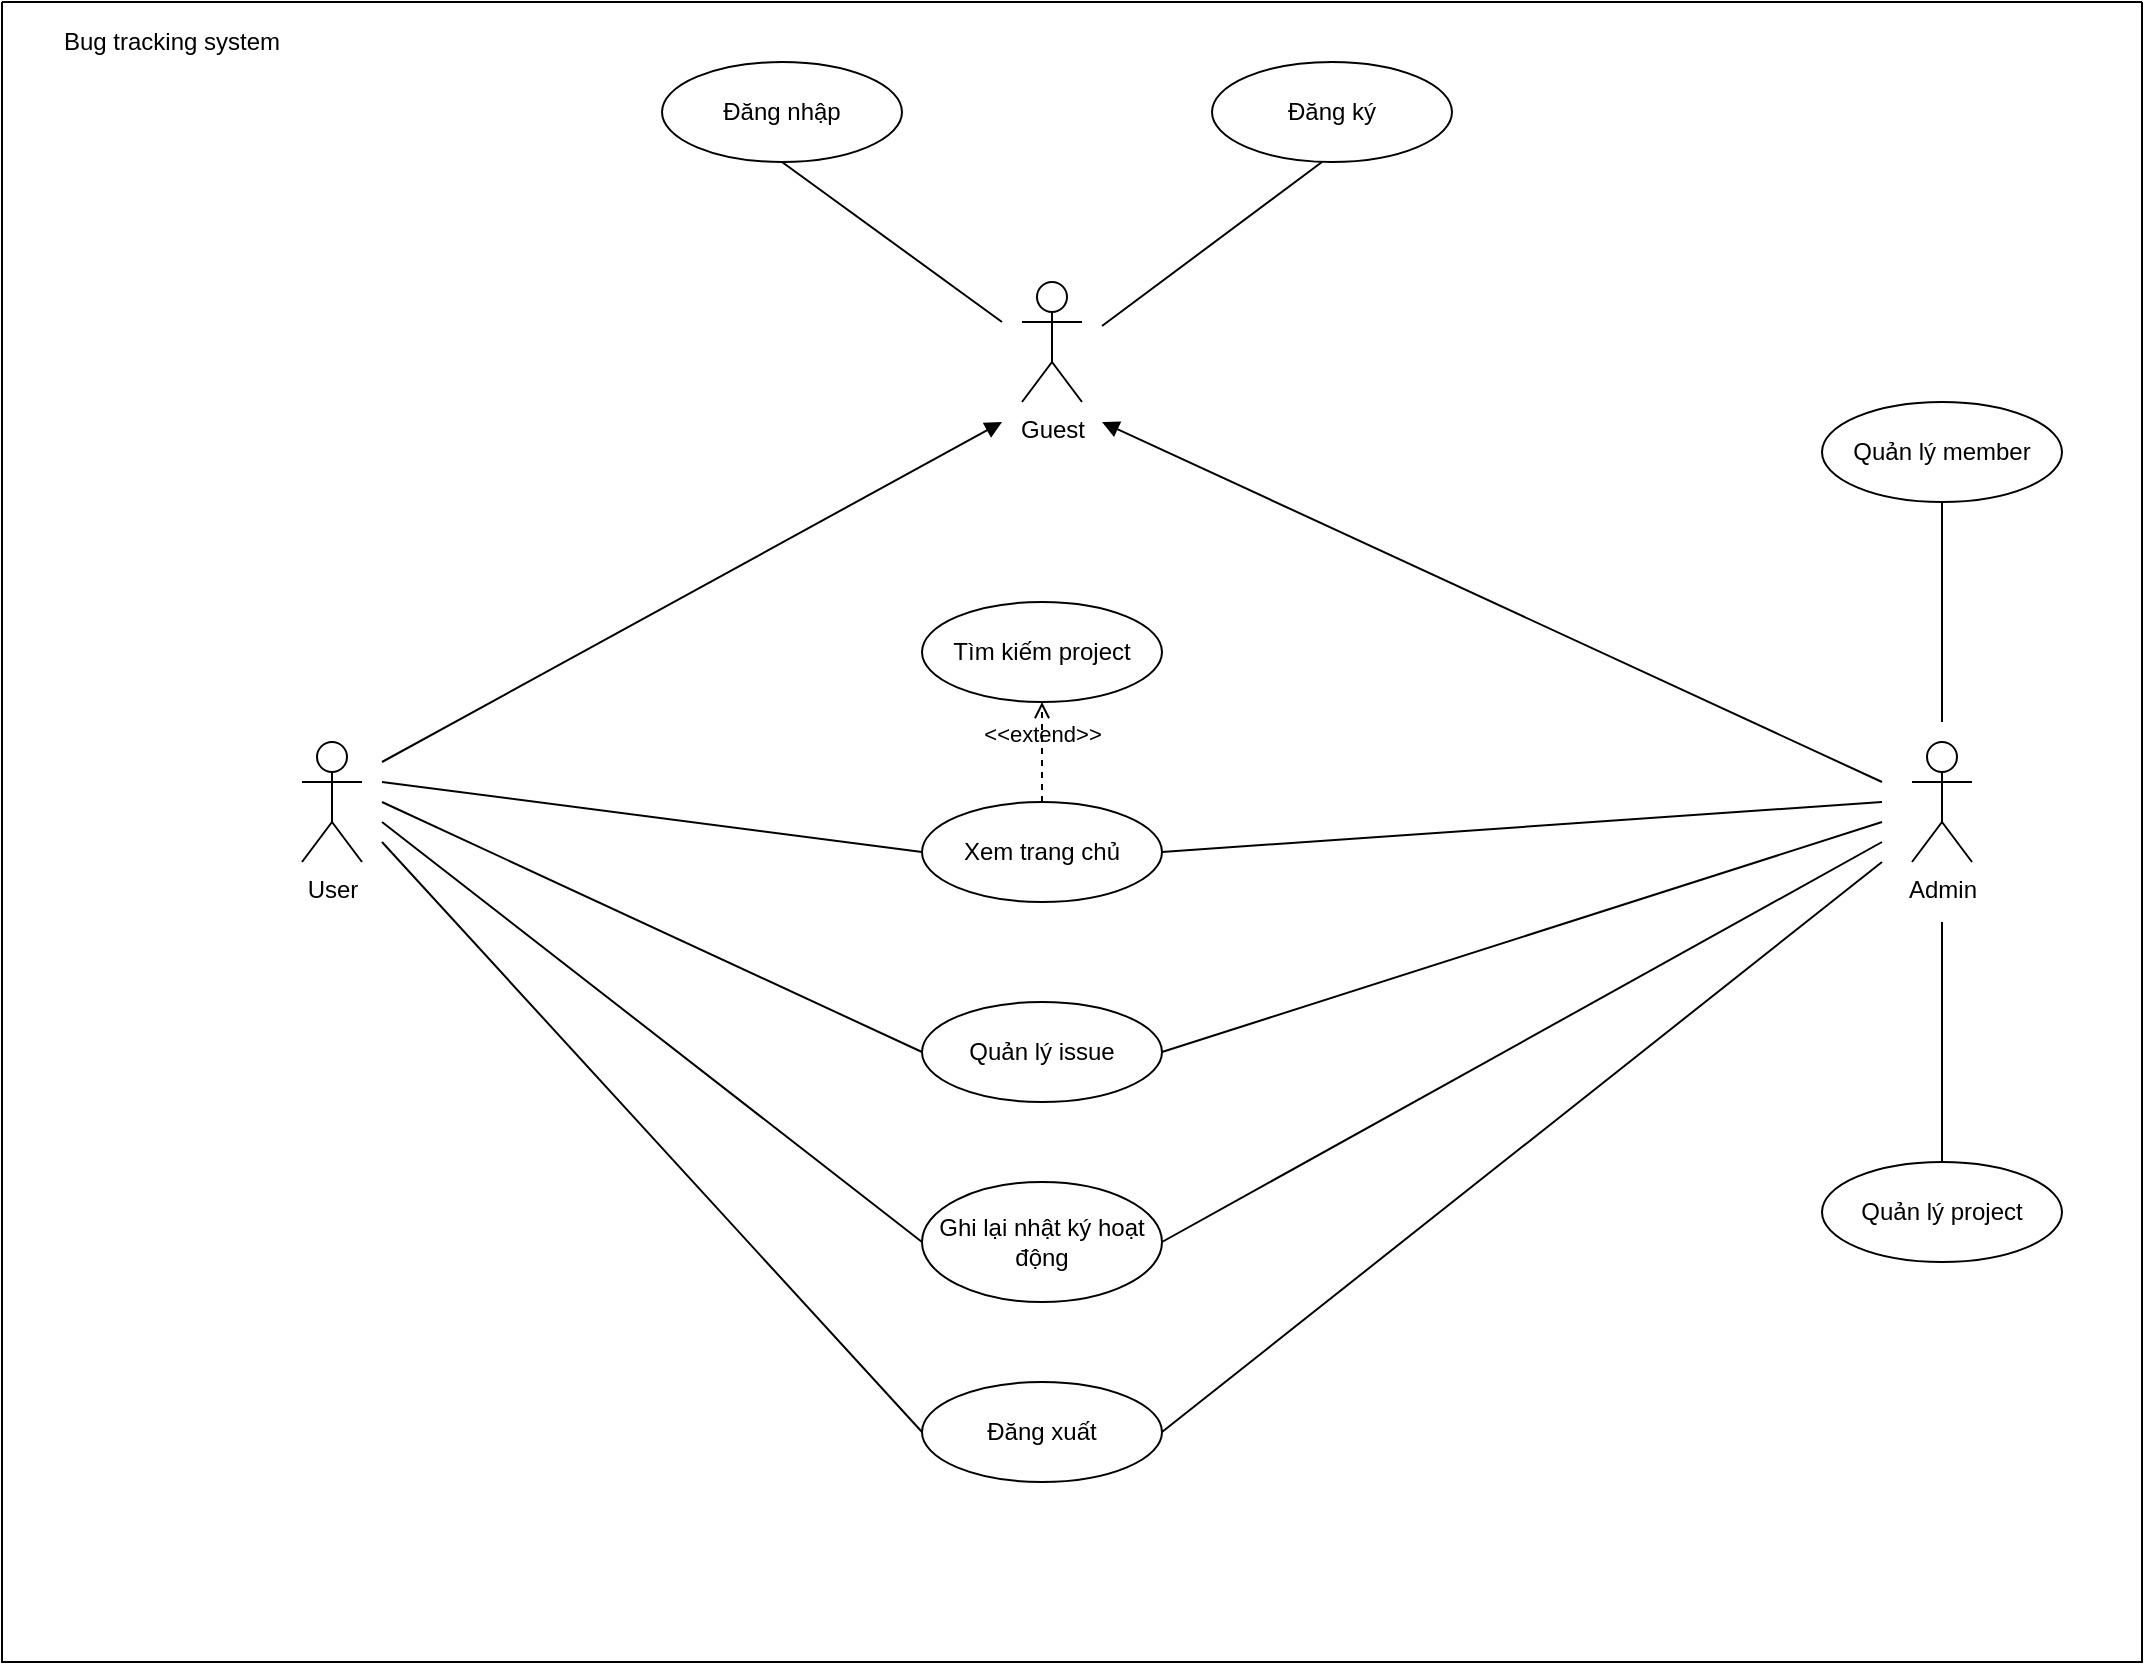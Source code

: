 <mxfile version="14.8.0" type="github" pages="4">
  <diagram id="14edXCWqQ5tt5mP-KZ7a" name="Page-1">
    <mxGraphModel dx="2697" dy="842" grid="1" gridSize="10" guides="1" tooltips="1" connect="1" arrows="1" fold="1" page="1" pageScale="1" pageWidth="1100" pageHeight="1700" math="0" shadow="0">
      <root>
        <mxCell id="0" />
        <mxCell id="1" parent="0" />
        <mxCell id="UQmdZjO2NsMZ761h4TWm-4" value="" style="swimlane;startSize=0;" parent="1" vertex="1">
          <mxGeometry x="-330" y="250" width="1070" height="830" as="geometry" />
        </mxCell>
        <mxCell id="UQmdZjO2NsMZ761h4TWm-9" value="Đăng ký" style="ellipse;whiteSpace=wrap;html=1;" parent="UQmdZjO2NsMZ761h4TWm-4" vertex="1">
          <mxGeometry x="605" y="30" width="120" height="50" as="geometry" />
        </mxCell>
        <mxCell id="UQmdZjO2NsMZ761h4TWm-10" value="Đăng nhập" style="ellipse;whiteSpace=wrap;html=1;" parent="UQmdZjO2NsMZ761h4TWm-4" vertex="1">
          <mxGeometry x="330" y="30" width="120" height="50" as="geometry" />
        </mxCell>
        <mxCell id="UQmdZjO2NsMZ761h4TWm-16" value="Quản lý project&lt;span style=&quot;color: rgba(0 , 0 , 0 , 0) ; font-family: monospace ; font-size: 0px&quot;&gt;%3CmxGraphModel%3E%3Croot%3E%3CmxCell%20id%3D%220%22%2F%3E%3CmxCell%20id%3D%221%22%20parent%3D%220%22%2F%3E%3CmxCell%20id%3D%222%22%20value%3D%22%22%20style%3D%22swimlane%3BstartSize%3D0%3B%22%20vertex%3D%221%22%20parent%3D%221%22%3E%3CmxGeometry%20x%3D%22240%22%20y%3D%22200%22%20width%3D%22560%22%20height%3D%22790%22%20as%3D%22geometry%22%2F%3E%3C%2FmxCell%3E%3CmxCell%20id%3D%223%22%20value%3D%22%C4%90%C4%83ng%20k%C3%BD%22%20style%3D%22ellipse%3BwhiteSpace%3Dwrap%3Bhtml%3D1%3B%22%20vertex%3D%221%22%20parent%3D%222%22%3E%3CmxGeometry%20x%3D%2250%22%20y%3D%22730%22%20width%3D%22120%22%20height%3D%2250%22%20as%3D%22geometry%22%2F%3E%3C%2FmxCell%3E%3CmxCell%20id%3D%224%22%20value%3D%22%C4%90%C4%83ng%20nh%E1%BA%ADp%22%20style%3D%22ellipse%3BwhiteSpace%3Dwrap%3Bhtml%3D1%3B%22%20vertex%3D%221%22%20parent%3D%222%22%3E%3CmxGeometry%20x%3D%2250%22%20y%3D%22640%22%20width%3D%22120%22%20height%3D%2250%22%20as%3D%22geometry%22%2F%3E%3C%2FmxCell%3E%3CmxCell%20id%3D%225%22%20value%3D%22%22%20style%3D%22ellipse%3BwhiteSpace%3Dwrap%3Bhtml%3D1%3B%22%20vertex%3D%221%22%20parent%3D%222%22%3E%3CmxGeometry%20x%3D%22170%22%20y%3D%22260%22%20width%3D%22120%22%20height%3D%2250%22%20as%3D%22geometry%22%2F%3E%3C%2FmxCell%3E%3C%2Froot%3E%3C%2FmxGraphModel%3E&lt;/span&gt;&lt;span style=&quot;color: rgba(0 , 0 , 0 , 0) ; font-family: monospace ; font-size: 0px&quot;&gt;%3CmxGraphModel%3E%3Croot%3E%3CmxCell%20id%3D%220%22%2F%3E%3CmxCell%20id%3D%221%22%20parent%3D%220%22%2F%3E%3CmxCell%20id%3D%222%22%20value%3D%22%22%20style%3D%22swimlane%3BstartSize%3D0%3B%22%20vertex%3D%221%22%20parent%3D%221%22%3E%3CmxGeometry%20x%3D%22240%22%20y%3D%22200%22%20width%3D%22560%22%20height%3D%22790%22%20as%3D%22geometry%22%2F%3E%3C%2FmxCell%3E%3CmxCell%20id%3D%223%22%20value%3D%22%C4%90%C4%83ng%20k%C3%BD%22%20style%3D%22ellipse%3BwhiteSpace%3Dwrap%3Bhtml%3D1%3B%22%20vertex%3D%221%22%20parent%3D%222%22%3E%3CmxGeometry%20x%3D%2250%22%20y%3D%22730%22%20width%3D%22120%22%20height%3D%2250%22%20as%3D%22geometry%22%2F%3E%3C%2FmxCell%3E%3CmxCell%20id%3D%224%22%20value%3D%22%C4%90%C4%83ng%20nh%E1%BA%ADp%22%20style%3D%22ellipse%3BwhiteSpace%3Dwrap%3Bhtml%3D1%3B%22%20vertex%3D%221%22%20parent%3D%222%22%3E%3CmxGeometry%20x%3D%2250%22%20y%3D%22640%22%20width%3D%22120%22%20height%3D%2250%22%20as%3D%22geometry%22%2F%3E%3C%2FmxCell%3E%3CmxCell%20id%3D%225%22%20value%3D%22%22%20style%3D%22ellipse%3BwhiteSpace%3Dwrap%3Bhtml%3D1%3B%22%20vertex%3D%221%22%20parent%3D%222%22%3E%3CmxGeometry%20x%3D%22170%22%20y%3D%22260%22%20width%3D%22120%22%20height%3D%2250%22%20as%3D%22geometry%22%2F%3E%3C%2FmxCell%3E%3C%2Froot%3E%3C%2FmxGraphModel%3E&lt;/span&gt;" style="ellipse;whiteSpace=wrap;html=1;" parent="UQmdZjO2NsMZ761h4TWm-4" vertex="1">
          <mxGeometry x="910" y="580" width="120" height="50" as="geometry" />
        </mxCell>
        <mxCell id="UQmdZjO2NsMZ761h4TWm-17" value="Quản lý issue&lt;span style=&quot;color: rgba(0 , 0 , 0 , 0) ; font-family: monospace ; font-size: 0px&quot;&gt;%3CmxGraphModel%3E%3Croot%3E%3CmxCell%20id%3D%220%22%2F%3E%3CmxCell%20id%3D%221%22%20parent%3D%220%22%2F%3E%3CmxCell%20id%3D%222%22%20value%3D%22%22%20style%3D%22swimlane%3BstartSize%3D0%3B%22%20vertex%3D%221%22%20parent%3D%221%22%3E%3CmxGeometry%20x%3D%22240%22%20y%3D%22200%22%20width%3D%22560%22%20height%3D%22790%22%20as%3D%22geometry%22%2F%3E%3C%2FmxCell%3E%3CmxCell%20id%3D%223%22%20value%3D%22%C4%90%C4%83ng%20k%C3%BD%22%20style%3D%22ellipse%3BwhiteSpace%3Dwrap%3Bhtml%3D1%3B%22%20vertex%3D%221%22%20parent%3D%222%22%3E%3CmxGeometry%20x%3D%2250%22%20y%3D%22730%22%20width%3D%22120%22%20height%3D%2250%22%20as%3D%22geometry%22%2F%3E%3C%2FmxCell%3E%3CmxCell%20id%3D%224%22%20value%3D%22%C4%90%C4%83ng%20nh%E1%BA%ADp%22%20style%3D%22ellipse%3BwhiteSpace%3Dwrap%3Bhtml%3D1%3B%22%20vertex%3D%221%22%20parent%3D%222%22%3E%3CmxGeometry%20x%3D%2250%22%20y%3D%22640%22%20width%3D%22120%22%20height%3D%2250%22%20as%3D%22geometry%22%2F%3E%3C%2FmxCell%3E%3CmxCell%20id%3D%225%22%20value%3D%22%22%20style%3D%22ellipse%3BwhiteSpace%3Dwrap%3Bhtml%3D1%3B%22%20vertex%3D%221%22%20parent%3D%222%22%3E%3CmxGeometry%20x%3D%22170%22%20y%3D%22260%22%20width%3D%22120%22%20height%3D%2250%22%20as%3D%22geometry%22%2F%3E%3C%2FmxCell%3E%3C%2Froot%3E%3C%2FmxGraphModel%3E&lt;/span&gt;&lt;span style=&quot;color: rgba(0 , 0 , 0 , 0) ; font-family: monospace ; font-size: 0px&quot;&gt;%3CmxGraphModel%3E%3Croot%3E%3CmxCell%20id%3D%220%22%2F%3E%3CmxCell%20id%3D%221%22%20parent%3D%220%22%2F%3E%3CmxCell%20id%3D%222%22%20value%3D%22%22%20style%3D%22swimlane%3BstartSize%3D0%3B%22%20vertex%3D%221%22%20parent%3D%221%22%3E%3CmxGeometry%20x%3D%22240%22%20y%3D%22200%22%20width%3D%22560%22%20height%3D%22790%22%20as%3D%22geometry%22%2F%3E%3C%2FmxCell%3E%3CmxCell%20id%3D%223%22%20value%3D%22%C4%90%C4%83ng%20k%C3%BD%22%20style%3D%22ellipse%3BwhiteSpace%3Dwrap%3Bhtml%3D1%3B%22%20vertex%3D%221%22%20parent%3D%222%22%3E%3CmxGeometry%20x%3D%2250%22%20y%3D%22730%22%20width%3D%22120%22%20height%3D%2250%22%20as%3D%22geometry%22%2F%3E%3C%2FmxCell%3E%3CmxCell%20id%3D%224%22%20value%3D%22%C4%90%C4%83ng%20nh%E1%BA%ADp%22%20style%3D%22ellipse%3BwhiteSpace%3Dwrap%3Bhtml%3D1%3B%22%20vertex%3D%221%22%20parent%3D%222%22%3E%3CmxGeometry%20x%3D%2250%22%20y%3D%22640%22%20width%3D%22120%22%20height%3D%2250%22%20as%3D%22geometry%22%2F%3E%3C%2FmxCell%3E%3CmxCell%20id%3D%225%22%20value%3D%22%22%20style%3D%22ellipse%3BwhiteSpace%3Dwrap%3Bhtml%3D1%3B%22%20vertex%3D%221%22%20parent%3D%222%22%3E%3CmxGeometry%20x%3D%22170%22%20y%3D%22260%22%20width%3D%22120%22%20height%3D%2250%22%20as%3D%22geometry%22%2F%3E%3C%2FmxCell%3E%3C%2Froot%3E%3C%2FmxGraphModel%3E&lt;/span&gt;" style="ellipse;whiteSpace=wrap;html=1;" parent="UQmdZjO2NsMZ761h4TWm-4" vertex="1">
          <mxGeometry x="460" y="500" width="120" height="50" as="geometry" />
        </mxCell>
        <mxCell id="UQmdZjO2NsMZ761h4TWm-18" value="Quản lý member" style="ellipse;whiteSpace=wrap;html=1;" parent="UQmdZjO2NsMZ761h4TWm-4" vertex="1">
          <mxGeometry x="910" y="200" width="120" height="50" as="geometry" />
        </mxCell>
        <mxCell id="UQmdZjO2NsMZ761h4TWm-19" value="Tìm kiếm project" style="ellipse;whiteSpace=wrap;html=1;" parent="UQmdZjO2NsMZ761h4TWm-4" vertex="1">
          <mxGeometry x="460" y="300" width="120" height="50" as="geometry" />
        </mxCell>
        <mxCell id="UQmdZjO2NsMZ761h4TWm-20" value="Xem trang chủ" style="ellipse;whiteSpace=wrap;html=1;" parent="UQmdZjO2NsMZ761h4TWm-4" vertex="1">
          <mxGeometry x="460" y="400" width="120" height="50" as="geometry" />
        </mxCell>
        <mxCell id="UQmdZjO2NsMZ761h4TWm-35" value="Đăng xuất" style="ellipse;whiteSpace=wrap;html=1;" parent="UQmdZjO2NsMZ761h4TWm-4" vertex="1">
          <mxGeometry x="460" y="690" width="120" height="50" as="geometry" />
        </mxCell>
        <mxCell id="d17q15lcucVjNEOf4F4Y-1" value="Bug tracking system" style="text;html=1;strokeColor=none;fillColor=none;align=center;verticalAlign=middle;whiteSpace=wrap;rounded=0;" parent="UQmdZjO2NsMZ761h4TWm-4" vertex="1">
          <mxGeometry x="20" y="10" width="130" height="20" as="geometry" />
        </mxCell>
        <mxCell id="msFO-zHKwBEEHQdSJ0Py-1" value="Ghi lại nhật ký hoạt động" style="ellipse;whiteSpace=wrap;html=1;" parent="UQmdZjO2NsMZ761h4TWm-4" vertex="1">
          <mxGeometry x="460" y="590" width="120" height="60" as="geometry" />
        </mxCell>
        <mxCell id="UQmdZjO2NsMZ761h4TWm-6" value="User" style="shape=umlActor;verticalLabelPosition=bottom;verticalAlign=top;html=1;outlineConnect=0;" parent="UQmdZjO2NsMZ761h4TWm-4" vertex="1">
          <mxGeometry x="150" y="370" width="30" height="60" as="geometry" />
        </mxCell>
        <mxCell id="UQmdZjO2NsMZ761h4TWm-1" value="Guest" style="shape=umlActor;verticalLabelPosition=bottom;verticalAlign=top;html=1;outlineConnect=0;" parent="UQmdZjO2NsMZ761h4TWm-4" vertex="1">
          <mxGeometry x="510" y="140" width="30" height="60" as="geometry" />
        </mxCell>
        <mxCell id="UQmdZjO2NsMZ761h4TWm-7" value="Admin" style="shape=umlActor;verticalLabelPosition=bottom;verticalAlign=top;html=1;outlineConnect=0;" parent="UQmdZjO2NsMZ761h4TWm-4" vertex="1">
          <mxGeometry x="955" y="370" width="30" height="60" as="geometry" />
        </mxCell>
        <mxCell id="XvVL0GzWUSpOH53FASBX-22" value="&amp;lt;&amp;lt;extend&amp;gt;&amp;gt;" style="html=1;verticalAlign=bottom;labelBackgroundColor=none;endArrow=open;endFill=0;dashed=1;entryX=0.5;entryY=1;entryDx=0;entryDy=0;" edge="1" parent="UQmdZjO2NsMZ761h4TWm-4" source="UQmdZjO2NsMZ761h4TWm-20" target="UQmdZjO2NsMZ761h4TWm-19">
          <mxGeometry width="160" relative="1" as="geometry">
            <mxPoint x="350" y="210" as="sourcePoint" />
            <mxPoint x="510" y="200" as="targetPoint" />
          </mxGeometry>
        </mxCell>
        <mxCell id="XvVL0GzWUSpOH53FASBX-32" value="" style="html=1;verticalAlign=bottom;labelBackgroundColor=none;endArrow=block;endFill=1;" edge="1" parent="UQmdZjO2NsMZ761h4TWm-4">
          <mxGeometry width="160" relative="1" as="geometry">
            <mxPoint x="190" y="380" as="sourcePoint" />
            <mxPoint x="500" y="210" as="targetPoint" />
          </mxGeometry>
        </mxCell>
        <mxCell id="XvVL0GzWUSpOH53FASBX-33" value="" style="endArrow=none;html=1;entryX=0;entryY=0.5;entryDx=0;entryDy=0;" edge="1" parent="UQmdZjO2NsMZ761h4TWm-4" target="UQmdZjO2NsMZ761h4TWm-20">
          <mxGeometry width="50" height="50" relative="1" as="geometry">
            <mxPoint x="190" y="390" as="sourcePoint" />
            <mxPoint x="370" y="520" as="targetPoint" />
          </mxGeometry>
        </mxCell>
        <mxCell id="XvVL0GzWUSpOH53FASBX-36" value="" style="endArrow=none;html=1;entryX=0;entryY=0.5;entryDx=0;entryDy=0;" edge="1" parent="UQmdZjO2NsMZ761h4TWm-4" target="UQmdZjO2NsMZ761h4TWm-35">
          <mxGeometry width="50" height="50" relative="1" as="geometry">
            <mxPoint x="190" y="420" as="sourcePoint" />
            <mxPoint x="490" y="455" as="targetPoint" />
          </mxGeometry>
        </mxCell>
        <mxCell id="XvVL0GzWUSpOH53FASBX-37" value="" style="endArrow=none;html=1;exitX=0.5;exitY=1;exitDx=0;exitDy=0;" edge="1" parent="UQmdZjO2NsMZ761h4TWm-4" source="UQmdZjO2NsMZ761h4TWm-10">
          <mxGeometry width="50" height="50" relative="1" as="geometry">
            <mxPoint x="430" y="180" as="sourcePoint" />
            <mxPoint x="500" y="160" as="targetPoint" />
          </mxGeometry>
        </mxCell>
        <mxCell id="XvVL0GzWUSpOH53FASBX-38" value="" style="endArrow=none;html=1;" edge="1" parent="UQmdZjO2NsMZ761h4TWm-4">
          <mxGeometry width="50" height="50" relative="1" as="geometry">
            <mxPoint x="550" y="162" as="sourcePoint" />
            <mxPoint x="660" y="80" as="targetPoint" />
          </mxGeometry>
        </mxCell>
        <mxCell id="XvVL0GzWUSpOH53FASBX-42" value="" style="endArrow=none;html=1;exitX=1;exitY=0.5;exitDx=0;exitDy=0;" edge="1" parent="UQmdZjO2NsMZ761h4TWm-4" source="msFO-zHKwBEEHQdSJ0Py-1">
          <mxGeometry width="50" height="50" relative="1" as="geometry">
            <mxPoint x="610" y="355" as="sourcePoint" />
            <mxPoint x="940" y="420" as="targetPoint" />
          </mxGeometry>
        </mxCell>
        <mxCell id="XvVL0GzWUSpOH53FASBX-43" value="" style="endArrow=none;html=1;exitX=1;exitY=0.5;exitDx=0;exitDy=0;" edge="1" parent="UQmdZjO2NsMZ761h4TWm-4" source="UQmdZjO2NsMZ761h4TWm-35">
          <mxGeometry width="50" height="50" relative="1" as="geometry">
            <mxPoint x="620" y="365" as="sourcePoint" />
            <mxPoint x="940" y="430" as="targetPoint" />
          </mxGeometry>
        </mxCell>
        <mxCell id="XvVL0GzWUSpOH53FASBX-44" value="" style="endArrow=none;html=1;entryX=0.5;entryY=1;entryDx=0;entryDy=0;" edge="1" parent="UQmdZjO2NsMZ761h4TWm-4" target="UQmdZjO2NsMZ761h4TWm-18">
          <mxGeometry width="50" height="50" relative="1" as="geometry">
            <mxPoint x="970" y="360" as="sourcePoint" />
            <mxPoint x="1005" y="440" as="targetPoint" />
          </mxGeometry>
        </mxCell>
        <mxCell id="XvVL0GzWUSpOH53FASBX-45" value="" style="endArrow=none;html=1;entryX=0.5;entryY=0;entryDx=0;entryDy=0;" edge="1" parent="UQmdZjO2NsMZ761h4TWm-4" target="UQmdZjO2NsMZ761h4TWm-16">
          <mxGeometry width="50" height="50" relative="1" as="geometry">
            <mxPoint x="970" y="460" as="sourcePoint" />
            <mxPoint x="1015" y="450" as="targetPoint" />
          </mxGeometry>
        </mxCell>
        <mxCell id="XvVL0GzWUSpOH53FASBX-46" value="" style="html=1;verticalAlign=bottom;labelBackgroundColor=none;endArrow=block;endFill=1;" edge="1" parent="UQmdZjO2NsMZ761h4TWm-4">
          <mxGeometry width="160" relative="1" as="geometry">
            <mxPoint x="940" y="390" as="sourcePoint" />
            <mxPoint x="550" y="210" as="targetPoint" />
          </mxGeometry>
        </mxCell>
        <mxCell id="XvVL0GzWUSpOH53FASBX-34" value="" style="endArrow=none;html=1;entryX=0;entryY=0.5;entryDx=0;entryDy=0;" edge="1" parent="1" target="UQmdZjO2NsMZ761h4TWm-17">
          <mxGeometry width="50" height="50" relative="1" as="geometry">
            <mxPoint x="-140" y="650" as="sourcePoint" />
            <mxPoint x="140" y="685" as="targetPoint" />
          </mxGeometry>
        </mxCell>
        <mxCell id="XvVL0GzWUSpOH53FASBX-35" value="" style="endArrow=none;html=1;entryX=0;entryY=0.5;entryDx=0;entryDy=0;" edge="1" parent="1" target="msFO-zHKwBEEHQdSJ0Py-1">
          <mxGeometry width="50" height="50" relative="1" as="geometry">
            <mxPoint x="-140" y="660" as="sourcePoint" />
            <mxPoint x="150" y="695" as="targetPoint" />
          </mxGeometry>
        </mxCell>
        <mxCell id="XvVL0GzWUSpOH53FASBX-40" value="" style="endArrow=none;html=1;exitX=1;exitY=0.5;exitDx=0;exitDy=0;" edge="1" parent="1" source="UQmdZjO2NsMZ761h4TWm-20">
          <mxGeometry width="50" height="50" relative="1" as="geometry">
            <mxPoint x="252" y="675" as="sourcePoint" />
            <mxPoint x="610" y="650" as="targetPoint" />
          </mxGeometry>
        </mxCell>
        <mxCell id="XvVL0GzWUSpOH53FASBX-41" value="" style="endArrow=none;html=1;exitX=1;exitY=0.5;exitDx=0;exitDy=0;" edge="1" parent="1" source="UQmdZjO2NsMZ761h4TWm-17">
          <mxGeometry width="50" height="50" relative="1" as="geometry">
            <mxPoint x="270" y="595" as="sourcePoint" />
            <mxPoint x="610" y="660" as="targetPoint" />
          </mxGeometry>
        </mxCell>
      </root>
    </mxGraphModel>
  </diagram>
  <diagram id="qv8SFHMvICdCf6HDmzNz" name="Page-2">
    <mxGraphModel dx="1038" dy="547" grid="1" gridSize="10" guides="1" tooltips="1" connect="1" arrows="1" fold="1" page="1" pageScale="1" pageWidth="1100" pageHeight="1700" math="0" shadow="0">
      <root>
        <mxCell id="_Pq_YgqfFmbLoQnGfsag-0" />
        <mxCell id="_Pq_YgqfFmbLoQnGfsag-1" parent="_Pq_YgqfFmbLoQnGfsag-0" />
        <mxCell id="_Pq_YgqfFmbLoQnGfsag-2" value="user" style="shape=umlActor;verticalLabelPosition=bottom;verticalAlign=top;html=1;outlineConnect=0;" vertex="1" parent="_Pq_YgqfFmbLoQnGfsag-1">
          <mxGeometry x="110" y="290" width="30" height="60" as="geometry" />
        </mxCell>
        <mxCell id="_Pq_YgqfFmbLoQnGfsag-3" value="Xem trang chủ" style="ellipse;whiteSpace=wrap;html=1;" vertex="1" parent="_Pq_YgqfFmbLoQnGfsag-1">
          <mxGeometry x="360" y="170" width="120" height="50" as="geometry" />
        </mxCell>
        <mxCell id="_Pq_YgqfFmbLoQnGfsag-11" value="Tìm kiếm project" style="ellipse;whiteSpace=wrap;html=1;" vertex="1" parent="_Pq_YgqfFmbLoQnGfsag-1">
          <mxGeometry x="600" y="90" width="110" height="50" as="geometry" />
        </mxCell>
        <mxCell id="_Pq_YgqfFmbLoQnGfsag-12" value="&amp;lt;&amp;lt;extend&amp;gt;&amp;gt;" style="endArrow=open;endSize=12;dashed=1;html=1;entryX=0.79;entryY=0.116;entryDx=0;entryDy=0;exitX=0;exitY=0.5;exitDx=0;exitDy=0;entryPerimeter=0;" edge="1" parent="_Pq_YgqfFmbLoQnGfsag-1" source="_Pq_YgqfFmbLoQnGfsag-11" target="_Pq_YgqfFmbLoQnGfsag-3">
          <mxGeometry width="160" relative="1" as="geometry">
            <mxPoint x="530" y="380" as="sourcePoint" />
            <mxPoint x="690" y="380" as="targetPoint" />
          </mxGeometry>
        </mxCell>
        <mxCell id="_Pq_YgqfFmbLoQnGfsag-15" value="" style="endArrow=none;html=1;entryX=0;entryY=0.5;entryDx=0;entryDy=0;" edge="1" parent="_Pq_YgqfFmbLoQnGfsag-1" target="_Pq_YgqfFmbLoQnGfsag-3">
          <mxGeometry width="50" height="50" relative="1" as="geometry">
            <mxPoint x="160" y="300" as="sourcePoint" />
            <mxPoint x="370" y="220" as="targetPoint" />
          </mxGeometry>
        </mxCell>
        <mxCell id="_Pq_YgqfFmbLoQnGfsag-16" value="Quản lý issue" style="ellipse;whiteSpace=wrap;html=1;" vertex="1" parent="_Pq_YgqfFmbLoQnGfsag-1">
          <mxGeometry x="360" y="260" width="120" height="50" as="geometry" />
        </mxCell>
        <mxCell id="_Pq_YgqfFmbLoQnGfsag-17" value="Thêm issue&lt;span style=&quot;color: rgba(0 , 0 , 0 , 0) ; font-family: monospace ; font-size: 0px&quot;&gt;%3CmxGraphModel%3E%3Croot%3E%3CmxCell%20id%3D%220%22%2F%3E%3CmxCell%20id%3D%221%22%20parent%3D%220%22%2F%3E%3CmxCell%20id%3D%222%22%20value%3D%22Xem%20trang%20ch%E1%BB%A7%22%20style%3D%22ellipse%3BwhiteSpace%3Dwrap%3Bhtml%3D1%3B%22%20vertex%3D%221%22%20parent%3D%221%22%3E%3CmxGeometry%20x%3D%22380%22%20y%3D%22170%22%20width%3D%22120%22%20height%3D%2250%22%20as%3D%22geometry%22%2F%3E%3C%2FmxCell%3E%3C%2Froot%3E%3C%2FmxGraphModel%3E&lt;/span&gt;" style="ellipse;whiteSpace=wrap;html=1;" vertex="1" parent="_Pq_YgqfFmbLoQnGfsag-1">
          <mxGeometry x="600" y="190" width="120" height="50" as="geometry" />
        </mxCell>
        <mxCell id="_Pq_YgqfFmbLoQnGfsag-19" value="Xóa issue" style="ellipse;whiteSpace=wrap;html=1;" vertex="1" parent="_Pq_YgqfFmbLoQnGfsag-1">
          <mxGeometry x="600" y="260" width="120" height="50" as="geometry" />
        </mxCell>
        <mxCell id="_Pq_YgqfFmbLoQnGfsag-20" value="Cập nhật issue" style="ellipse;whiteSpace=wrap;html=1;" vertex="1" parent="_Pq_YgqfFmbLoQnGfsag-1">
          <mxGeometry x="600" y="330" width="120" height="50" as="geometry" />
        </mxCell>
        <mxCell id="_Pq_YgqfFmbLoQnGfsag-21" value="" style="endArrow=none;html=1;entryX=0;entryY=0.5;entryDx=0;entryDy=0;" edge="1" parent="_Pq_YgqfFmbLoQnGfsag-1" target="_Pq_YgqfFmbLoQnGfsag-16">
          <mxGeometry width="50" height="50" relative="1" as="geometry">
            <mxPoint x="160" y="310" as="sourcePoint" />
            <mxPoint x="370" y="310" as="targetPoint" />
          </mxGeometry>
        </mxCell>
        <mxCell id="_Pq_YgqfFmbLoQnGfsag-23" value="&amp;lt;&amp;lt;extend&amp;gt;&amp;gt;" style="endArrow=open;endSize=12;dashed=1;html=1;entryX=1;entryY=0;entryDx=0;entryDy=0;exitX=0;exitY=0.5;exitDx=0;exitDy=0;" edge="1" parent="_Pq_YgqfFmbLoQnGfsag-1" source="_Pq_YgqfFmbLoQnGfsag-17" target="_Pq_YgqfFmbLoQnGfsag-16">
          <mxGeometry width="160" relative="1" as="geometry">
            <mxPoint x="540" y="270" as="sourcePoint" />
            <mxPoint x="700" y="270" as="targetPoint" />
          </mxGeometry>
        </mxCell>
        <mxCell id="_Pq_YgqfFmbLoQnGfsag-24" value="&amp;lt;&amp;lt;extend&amp;gt;&amp;gt;" style="endArrow=open;endSize=12;dashed=1;html=1;entryX=1;entryY=0.5;entryDx=0;entryDy=0;exitX=0;exitY=0.5;exitDx=0;exitDy=0;" edge="1" parent="_Pq_YgqfFmbLoQnGfsag-1" source="_Pq_YgqfFmbLoQnGfsag-19" target="_Pq_YgqfFmbLoQnGfsag-16">
          <mxGeometry width="160" relative="1" as="geometry">
            <mxPoint x="610" y="225" as="sourcePoint" />
            <mxPoint x="492.426" y="282.322" as="targetPoint" />
          </mxGeometry>
        </mxCell>
        <mxCell id="_Pq_YgqfFmbLoQnGfsag-25" value="&amp;lt;&amp;lt;extend&amp;gt;&amp;gt;" style="endArrow=open;endSize=12;dashed=1;html=1;entryX=1;entryY=1;entryDx=0;entryDy=0;exitX=0;exitY=0.5;exitDx=0;exitDy=0;" edge="1" parent="_Pq_YgqfFmbLoQnGfsag-1" source="_Pq_YgqfFmbLoQnGfsag-20" target="_Pq_YgqfFmbLoQnGfsag-16">
          <mxGeometry width="160" relative="1" as="geometry">
            <mxPoint x="590" y="355" as="sourcePoint" />
            <mxPoint x="502.426" y="292.322" as="targetPoint" />
          </mxGeometry>
        </mxCell>
        <mxCell id="_Pq_YgqfFmbLoQnGfsag-26" value="Đăng xuất" style="ellipse;whiteSpace=wrap;html=1;" vertex="1" parent="_Pq_YgqfFmbLoQnGfsag-1">
          <mxGeometry x="360" y="430" width="120" height="50" as="geometry" />
        </mxCell>
        <mxCell id="_Pq_YgqfFmbLoQnGfsag-27" value="" style="endArrow=none;html=1;entryX=0;entryY=0.5;entryDx=0;entryDy=0;" edge="1" parent="_Pq_YgqfFmbLoQnGfsag-1" target="_Pq_YgqfFmbLoQnGfsag-26">
          <mxGeometry width="50" height="50" relative="1" as="geometry">
            <mxPoint x="160" y="340" as="sourcePoint" />
            <mxPoint x="390" y="300" as="targetPoint" />
          </mxGeometry>
        </mxCell>
        <mxCell id="laxoUeqKHQoZZm_LqpDb-0" value="Ghi lại nhật ký hoạt động" style="ellipse;whiteSpace=wrap;html=1;" vertex="1" parent="_Pq_YgqfFmbLoQnGfsag-1">
          <mxGeometry x="360" y="350" width="120" height="50" as="geometry" />
        </mxCell>
        <mxCell id="laxoUeqKHQoZZm_LqpDb-1" value="" style="endArrow=none;html=1;entryX=0;entryY=0.5;entryDx=0;entryDy=0;" edge="1" parent="_Pq_YgqfFmbLoQnGfsag-1" target="laxoUeqKHQoZZm_LqpDb-0">
          <mxGeometry width="50" height="50" relative="1" as="geometry">
            <mxPoint x="160" y="330" as="sourcePoint" />
            <mxPoint x="350" y="345" as="targetPoint" />
          </mxGeometry>
        </mxCell>
      </root>
    </mxGraphModel>
  </diagram>
  <diagram id="68w5zDax6EmCm9XNbu8b" name="Page-3">
    <mxGraphModel dx="1038" dy="547" grid="1" gridSize="10" guides="1" tooltips="1" connect="1" arrows="1" fold="1" page="1" pageScale="1" pageWidth="1100" pageHeight="1700" math="0" shadow="0">
      <root>
        <mxCell id="Djf_wb8yTOkUHEACH3c3-0" />
        <mxCell id="Djf_wb8yTOkUHEACH3c3-1" parent="Djf_wb8yTOkUHEACH3c3-0" />
        <mxCell id="Djf_wb8yTOkUHEACH3c3-2" value="admin" style="shape=umlActor;verticalLabelPosition=bottom;verticalAlign=top;html=1;outlineConnect=0;" parent="Djf_wb8yTOkUHEACH3c3-1" vertex="1">
          <mxGeometry x="130" y="455" width="30" height="60" as="geometry" />
        </mxCell>
        <mxCell id="Djf_wb8yTOkUHEACH3c3-3" value="Xem trang chủ" style="ellipse;whiteSpace=wrap;html=1;" parent="Djf_wb8yTOkUHEACH3c3-1" vertex="1">
          <mxGeometry x="480" y="280" width="120" height="50" as="geometry" />
        </mxCell>
        <mxCell id="Djf_wb8yTOkUHEACH3c3-4" value="Tìm kiếm project" style="ellipse;whiteSpace=wrap;html=1;" parent="Djf_wb8yTOkUHEACH3c3-1" vertex="1">
          <mxGeometry x="800" y="190" width="110" height="50" as="geometry" />
        </mxCell>
        <mxCell id="Djf_wb8yTOkUHEACH3c3-5" value="&amp;lt;&amp;lt;extend&amp;gt;&amp;gt;" style="endArrow=open;endSize=12;dashed=1;html=1;entryX=0.79;entryY=0.116;entryDx=0;entryDy=0;exitX=0;exitY=0.5;exitDx=0;exitDy=0;entryPerimeter=0;" parent="Djf_wb8yTOkUHEACH3c3-1" source="Djf_wb8yTOkUHEACH3c3-4" target="Djf_wb8yTOkUHEACH3c3-3" edge="1">
          <mxGeometry width="160" relative="1" as="geometry">
            <mxPoint x="530" y="380" as="sourcePoint" />
            <mxPoint x="690" y="380" as="targetPoint" />
          </mxGeometry>
        </mxCell>
        <mxCell id="Djf_wb8yTOkUHEACH3c3-6" value="" style="endArrow=none;html=1;entryX=0;entryY=0.5;entryDx=0;entryDy=0;" parent="Djf_wb8yTOkUHEACH3c3-1" target="Djf_wb8yTOkUHEACH3c3-3" edge="1">
          <mxGeometry width="50" height="50" relative="1" as="geometry">
            <mxPoint x="170" y="470" as="sourcePoint" />
            <mxPoint x="370" y="220" as="targetPoint" />
          </mxGeometry>
        </mxCell>
        <mxCell id="Djf_wb8yTOkUHEACH3c3-7" value="Quản lý issue" style="ellipse;whiteSpace=wrap;html=1;" parent="Djf_wb8yTOkUHEACH3c3-1" vertex="1">
          <mxGeometry x="480" y="515" width="120" height="50" as="geometry" />
        </mxCell>
        <mxCell id="Djf_wb8yTOkUHEACH3c3-8" value="Thêm issue&lt;span style=&quot;color: rgba(0 , 0 , 0 , 0) ; font-family: monospace ; font-size: 0px&quot;&gt;%3CmxGraphModel%3E%3Croot%3E%3CmxCell%20id%3D%220%22%2F%3E%3CmxCell%20id%3D%221%22%20parent%3D%220%22%2F%3E%3CmxCell%20id%3D%222%22%20value%3D%22Xem%20trang%20ch%E1%BB%A7%22%20style%3D%22ellipse%3BwhiteSpace%3Dwrap%3Bhtml%3D1%3B%22%20vertex%3D%221%22%20parent%3D%221%22%3E%3CmxGeometry%20x%3D%22380%22%20y%3D%22170%22%20width%3D%22120%22%20height%3D%2250%22%20as%3D%22geometry%22%2F%3E%3C%2FmxCell%3E%3C%2Froot%3E%3C%2FmxGraphModel%3E&lt;/span&gt;" style="ellipse;whiteSpace=wrap;html=1;" parent="Djf_wb8yTOkUHEACH3c3-1" vertex="1">
          <mxGeometry x="800" y="480" width="120" height="50" as="geometry" />
        </mxCell>
        <mxCell id="Djf_wb8yTOkUHEACH3c3-9" value="Xóa issue" style="ellipse;whiteSpace=wrap;html=1;" parent="Djf_wb8yTOkUHEACH3c3-1" vertex="1">
          <mxGeometry x="800" y="550" width="120" height="50" as="geometry" />
        </mxCell>
        <mxCell id="Djf_wb8yTOkUHEACH3c3-10" value="Cập nhật issue" style="ellipse;whiteSpace=wrap;html=1;" parent="Djf_wb8yTOkUHEACH3c3-1" vertex="1">
          <mxGeometry x="800" y="630" width="120" height="50" as="geometry" />
        </mxCell>
        <mxCell id="Djf_wb8yTOkUHEACH3c3-11" value="" style="endArrow=none;html=1;entryX=0;entryY=0.5;entryDx=0;entryDy=0;" parent="Djf_wb8yTOkUHEACH3c3-1" target="Djf_wb8yTOkUHEACH3c3-7" edge="1">
          <mxGeometry width="50" height="50" relative="1" as="geometry">
            <mxPoint x="170" y="490" as="sourcePoint" />
            <mxPoint x="370" y="310" as="targetPoint" />
          </mxGeometry>
        </mxCell>
        <mxCell id="Djf_wb8yTOkUHEACH3c3-12" value="&amp;lt;&amp;lt;extend&amp;gt;&amp;gt;" style="endArrow=open;endSize=12;dashed=1;html=1;entryX=1;entryY=0;entryDx=0;entryDy=0;exitX=0;exitY=0.5;exitDx=0;exitDy=0;" parent="Djf_wb8yTOkUHEACH3c3-1" source="Djf_wb8yTOkUHEACH3c3-8" target="Djf_wb8yTOkUHEACH3c3-7" edge="1">
          <mxGeometry width="160" relative="1" as="geometry">
            <mxPoint x="540" y="270" as="sourcePoint" />
            <mxPoint x="700" y="270" as="targetPoint" />
          </mxGeometry>
        </mxCell>
        <mxCell id="Djf_wb8yTOkUHEACH3c3-13" value="&amp;lt;&amp;lt;extend&amp;gt;&amp;gt;" style="endArrow=open;endSize=12;dashed=1;html=1;entryX=1;entryY=0.5;entryDx=0;entryDy=0;exitX=0;exitY=0.5;exitDx=0;exitDy=0;" parent="Djf_wb8yTOkUHEACH3c3-1" source="Djf_wb8yTOkUHEACH3c3-9" target="Djf_wb8yTOkUHEACH3c3-7" edge="1">
          <mxGeometry width="160" relative="1" as="geometry">
            <mxPoint x="610" y="225" as="sourcePoint" />
            <mxPoint x="492.426" y="282.322" as="targetPoint" />
          </mxGeometry>
        </mxCell>
        <mxCell id="Djf_wb8yTOkUHEACH3c3-14" value="&amp;lt;&amp;lt;extend&amp;gt;&amp;gt;" style="endArrow=open;endSize=12;dashed=1;html=1;entryX=1;entryY=1;entryDx=0;entryDy=0;exitX=0;exitY=0.5;exitDx=0;exitDy=0;" parent="Djf_wb8yTOkUHEACH3c3-1" source="Djf_wb8yTOkUHEACH3c3-10" target="Djf_wb8yTOkUHEACH3c3-7" edge="1">
          <mxGeometry width="160" relative="1" as="geometry">
            <mxPoint x="590" y="355" as="sourcePoint" />
            <mxPoint x="502.426" y="292.322" as="targetPoint" />
          </mxGeometry>
        </mxCell>
        <mxCell id="Djf_wb8yTOkUHEACH3c3-15" value="Đăng xuất" style="ellipse;whiteSpace=wrap;html=1;" parent="Djf_wb8yTOkUHEACH3c3-1" vertex="1">
          <mxGeometry x="480" y="800" width="120" height="50" as="geometry" />
        </mxCell>
        <mxCell id="Djf_wb8yTOkUHEACH3c3-16" value="" style="endArrow=none;html=1;entryX=0;entryY=0.5;entryDx=0;entryDy=0;" parent="Djf_wb8yTOkUHEACH3c3-1" target="Djf_wb8yTOkUHEACH3c3-15" edge="1">
          <mxGeometry width="50" height="50" relative="1" as="geometry">
            <mxPoint x="170" y="520" as="sourcePoint" />
            <mxPoint x="390" y="300" as="targetPoint" />
          </mxGeometry>
        </mxCell>
        <mxCell id="Djf_wb8yTOkUHEACH3c3-17" value="Quản lý project" style="ellipse;whiteSpace=wrap;html=1;" parent="Djf_wb8yTOkUHEACH3c3-1" vertex="1">
          <mxGeometry x="480" y="390" width="120" height="50" as="geometry" />
        </mxCell>
        <mxCell id="Djf_wb8yTOkUHEACH3c3-18" value="Thêm project" style="ellipse;whiteSpace=wrap;html=1;" parent="Djf_wb8yTOkUHEACH3c3-1" vertex="1">
          <mxGeometry x="800" y="260" width="120" height="50" as="geometry" />
        </mxCell>
        <mxCell id="Djf_wb8yTOkUHEACH3c3-19" value="Xóa project" style="ellipse;whiteSpace=wrap;html=1;" parent="Djf_wb8yTOkUHEACH3c3-1" vertex="1">
          <mxGeometry x="800" y="330" width="120" height="50" as="geometry" />
        </mxCell>
        <mxCell id="Djf_wb8yTOkUHEACH3c3-20" value="Quản lý member" style="ellipse;whiteSpace=wrap;html=1;" parent="Djf_wb8yTOkUHEACH3c3-1" vertex="1">
          <mxGeometry x="480" y="710" width="120" height="50" as="geometry" />
        </mxCell>
        <mxCell id="DreB-vCgk32VMQsh1_b2-0" value="Cập nhật project" style="ellipse;whiteSpace=wrap;html=1;" parent="Djf_wb8yTOkUHEACH3c3-1" vertex="1">
          <mxGeometry x="800" y="405" width="120" height="50" as="geometry" />
        </mxCell>
        <mxCell id="FqUYmsVaJ8yUh38G8GCd-1" value="Thêm member" style="ellipse;whiteSpace=wrap;html=1;" parent="Djf_wb8yTOkUHEACH3c3-1" vertex="1">
          <mxGeometry x="800" y="710" width="120" height="50" as="geometry" />
        </mxCell>
        <mxCell id="FqUYmsVaJ8yUh38G8GCd-2" value="Xóa member" style="ellipse;whiteSpace=wrap;html=1;" parent="Djf_wb8yTOkUHEACH3c3-1" vertex="1">
          <mxGeometry x="800" y="780" width="120" height="50" as="geometry" />
        </mxCell>
        <mxCell id="Shuj7YIZoT5GoPl0o5Rt-0" value="Ghi lại nhật ký hoạt động" style="ellipse;whiteSpace=wrap;html=1;" parent="Djf_wb8yTOkUHEACH3c3-1" vertex="1">
          <mxGeometry x="480" y="610" width="120" height="60" as="geometry" />
        </mxCell>
        <mxCell id="Shuj7YIZoT5GoPl0o5Rt-1" value="&amp;lt;&amp;lt;extend&amp;gt;&amp;gt;" style="endArrow=open;endSize=12;dashed=1;html=1;exitX=0;exitY=0.5;exitDx=0;exitDy=0;" parent="Djf_wb8yTOkUHEACH3c3-1" source="Djf_wb8yTOkUHEACH3c3-18" target="Djf_wb8yTOkUHEACH3c3-17" edge="1">
          <mxGeometry width="160" relative="1" as="geometry">
            <mxPoint x="655" y="475" as="sourcePoint" />
            <mxPoint x="492.426" y="527.322" as="targetPoint" />
          </mxGeometry>
        </mxCell>
        <mxCell id="Shuj7YIZoT5GoPl0o5Rt-2" value="&amp;lt;&amp;lt;extend&amp;gt;&amp;gt;" style="endArrow=open;endSize=12;dashed=1;html=1;exitX=0;exitY=0.5;exitDx=0;exitDy=0;entryX=1;entryY=0.5;entryDx=0;entryDy=0;" parent="Djf_wb8yTOkUHEACH3c3-1" source="Djf_wb8yTOkUHEACH3c3-19" target="Djf_wb8yTOkUHEACH3c3-17" edge="1">
          <mxGeometry width="160" relative="1" as="geometry">
            <mxPoint x="655" y="275" as="sourcePoint" />
            <mxPoint x="468.919" y="365.973" as="targetPoint" />
          </mxGeometry>
        </mxCell>
        <mxCell id="Shuj7YIZoT5GoPl0o5Rt-3" value="&amp;lt;&amp;lt;extend&amp;gt;&amp;gt;" style="endArrow=open;endSize=12;dashed=1;html=1;exitX=0;exitY=0.5;exitDx=0;exitDy=0;entryX=1;entryY=1;entryDx=0;entryDy=0;" parent="Djf_wb8yTOkUHEACH3c3-1" source="DreB-vCgk32VMQsh1_b2-0" target="Djf_wb8yTOkUHEACH3c3-17" edge="1">
          <mxGeometry width="160" relative="1" as="geometry">
            <mxPoint x="665" y="285" as="sourcePoint" />
            <mxPoint x="478.919" y="375.973" as="targetPoint" />
          </mxGeometry>
        </mxCell>
        <mxCell id="Shuj7YIZoT5GoPl0o5Rt-4" value="&amp;lt;&amp;lt;extend&amp;gt;&amp;gt;" style="endArrow=open;endSize=12;dashed=1;html=1;entryX=1;entryY=0.5;entryDx=0;entryDy=0;exitX=0;exitY=0.5;exitDx=0;exitDy=0;" parent="Djf_wb8yTOkUHEACH3c3-1" source="FqUYmsVaJ8yUh38G8GCd-1" target="Djf_wb8yTOkUHEACH3c3-20" edge="1">
          <mxGeometry width="160" relative="1" as="geometry">
            <mxPoint x="655" y="635" as="sourcePoint" />
            <mxPoint x="462.426" y="542.678" as="targetPoint" />
          </mxGeometry>
        </mxCell>
        <mxCell id="Shuj7YIZoT5GoPl0o5Rt-5" value="&amp;lt;&amp;lt;extend&amp;gt;&amp;gt;" style="endArrow=open;endSize=12;dashed=1;html=1;entryX=1;entryY=1;entryDx=0;entryDy=0;exitX=0;exitY=0.5;exitDx=0;exitDy=0;" parent="Djf_wb8yTOkUHEACH3c3-1" source="FqUYmsVaJ8yUh38G8GCd-2" target="Djf_wb8yTOkUHEACH3c3-20" edge="1">
          <mxGeometry width="160" relative="1" as="geometry">
            <mxPoint x="665" y="645" as="sourcePoint" />
            <mxPoint x="472.426" y="552.678" as="targetPoint" />
          </mxGeometry>
        </mxCell>
        <mxCell id="Shuj7YIZoT5GoPl0o5Rt-6" value="" style="endArrow=none;html=1;entryX=0;entryY=0.5;entryDx=0;entryDy=0;" parent="Djf_wb8yTOkUHEACH3c3-1" target="Shuj7YIZoT5GoPl0o5Rt-0" edge="1">
          <mxGeometry width="50" height="50" relative="1" as="geometry">
            <mxPoint x="170" y="500" as="sourcePoint" />
            <mxPoint x="300" y="550" as="targetPoint" />
          </mxGeometry>
        </mxCell>
        <mxCell id="Shuj7YIZoT5GoPl0o5Rt-7" value="" style="endArrow=none;html=1;entryX=0;entryY=0.5;entryDx=0;entryDy=0;" parent="Djf_wb8yTOkUHEACH3c3-1" target="Djf_wb8yTOkUHEACH3c3-17" edge="1">
          <mxGeometry width="50" height="50" relative="1" as="geometry">
            <mxPoint x="170" y="480" as="sourcePoint" />
            <mxPoint x="370" y="630" as="targetPoint" />
          </mxGeometry>
        </mxCell>
        <mxCell id="Shuj7YIZoT5GoPl0o5Rt-8" value="" style="endArrow=none;html=1;entryX=0;entryY=0.5;entryDx=0;entryDy=0;" parent="Djf_wb8yTOkUHEACH3c3-1" target="Djf_wb8yTOkUHEACH3c3-20" edge="1">
          <mxGeometry width="50" height="50" relative="1" as="geometry">
            <mxPoint x="170" y="510" as="sourcePoint" />
            <mxPoint x="380" y="640" as="targetPoint" />
          </mxGeometry>
        </mxCell>
      </root>
    </mxGraphModel>
  </diagram>
  <diagram id="eHcDR3vWH7LIaXPZgPso" name="Page-4">
    <mxGraphModel dx="1038" dy="547" grid="1" gridSize="10" guides="1" tooltips="1" connect="1" arrows="1" fold="1" page="1" pageScale="1" pageWidth="1100" pageHeight="1700" math="0" shadow="0">
      <root>
        <mxCell id="s2apS2OrWgqM_6MF8BFF-0" />
        <mxCell id="s2apS2OrWgqM_6MF8BFF-1" parent="s2apS2OrWgqM_6MF8BFF-0" />
        <mxCell id="QJz2wS18kEkasvZnvdnG-0" value="Guest" style="shape=umlActor;verticalLabelPosition=bottom;verticalAlign=top;html=1;outlineConnect=0;" vertex="1" parent="s2apS2OrWgqM_6MF8BFF-1">
          <mxGeometry x="130" y="840" width="30" height="60" as="geometry" />
        </mxCell>
        <mxCell id="QJz2wS18kEkasvZnvdnG-1" value="Đăng ký" style="ellipse;whiteSpace=wrap;html=1;" vertex="1" parent="s2apS2OrWgqM_6MF8BFF-1">
          <mxGeometry x="330" y="910" width="120" height="50" as="geometry" />
        </mxCell>
        <mxCell id="QJz2wS18kEkasvZnvdnG-2" value="Đăng nhập" style="ellipse;whiteSpace=wrap;html=1;" vertex="1" parent="s2apS2OrWgqM_6MF8BFF-1">
          <mxGeometry x="330" y="770" width="120" height="50" as="geometry" />
        </mxCell>
        <mxCell id="QJz2wS18kEkasvZnvdnG-3" value="" style="endArrow=none;html=1;entryX=0;entryY=0.5;entryDx=0;entryDy=0;" edge="1" parent="s2apS2OrWgqM_6MF8BFF-1" target="QJz2wS18kEkasvZnvdnG-2">
          <mxGeometry width="50" height="50" relative="1" as="geometry">
            <mxPoint x="170" y="860" as="sourcePoint" />
            <mxPoint x="210" y="860" as="targetPoint" />
          </mxGeometry>
        </mxCell>
        <mxCell id="QJz2wS18kEkasvZnvdnG-4" value="" style="endArrow=none;html=1;entryX=0;entryY=0.5;entryDx=0;entryDy=0;" edge="1" parent="s2apS2OrWgqM_6MF8BFF-1" target="QJz2wS18kEkasvZnvdnG-1">
          <mxGeometry width="50" height="50" relative="1" as="geometry">
            <mxPoint x="170" y="870" as="sourcePoint" />
            <mxPoint x="240" y="870" as="targetPoint" />
          </mxGeometry>
        </mxCell>
      </root>
    </mxGraphModel>
  </diagram>
</mxfile>
